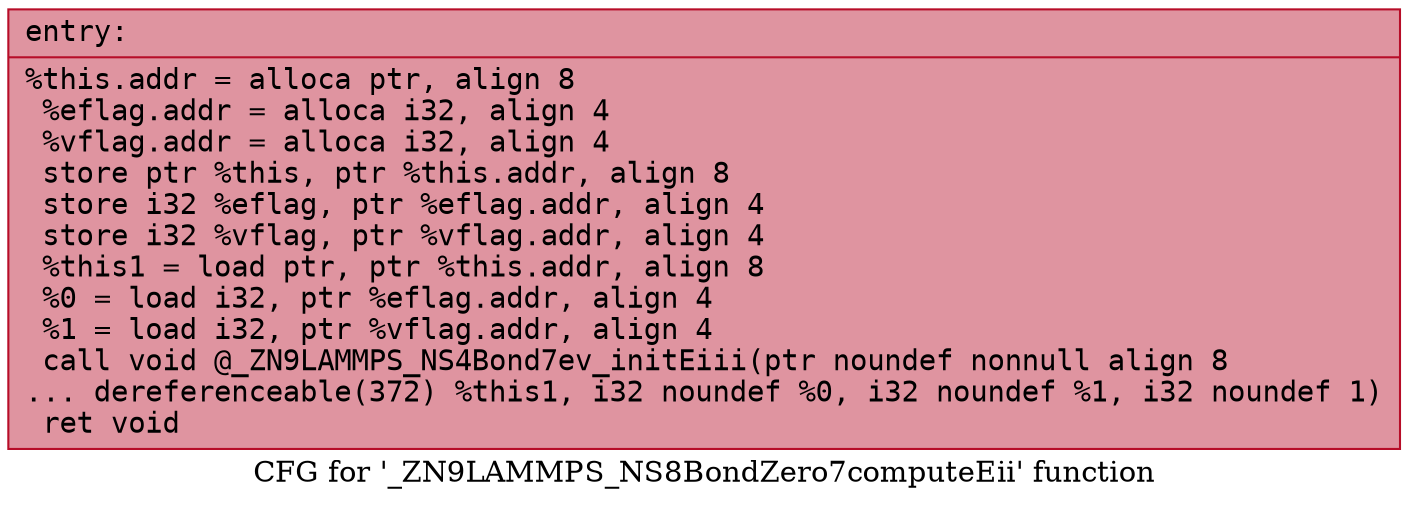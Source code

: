 digraph "CFG for '_ZN9LAMMPS_NS8BondZero7computeEii' function" {
	label="CFG for '_ZN9LAMMPS_NS8BondZero7computeEii' function";

	Node0x55c0faf88ca0 [shape=record,color="#b70d28ff", style=filled, fillcolor="#b70d2870" fontname="Courier",label="{entry:\l|  %this.addr = alloca ptr, align 8\l  %eflag.addr = alloca i32, align 4\l  %vflag.addr = alloca i32, align 4\l  store ptr %this, ptr %this.addr, align 8\l  store i32 %eflag, ptr %eflag.addr, align 4\l  store i32 %vflag, ptr %vflag.addr, align 4\l  %this1 = load ptr, ptr %this.addr, align 8\l  %0 = load i32, ptr %eflag.addr, align 4\l  %1 = load i32, ptr %vflag.addr, align 4\l  call void @_ZN9LAMMPS_NS4Bond7ev_initEiii(ptr noundef nonnull align 8\l... dereferenceable(372) %this1, i32 noundef %0, i32 noundef %1, i32 noundef 1)\l  ret void\l}"];
}
